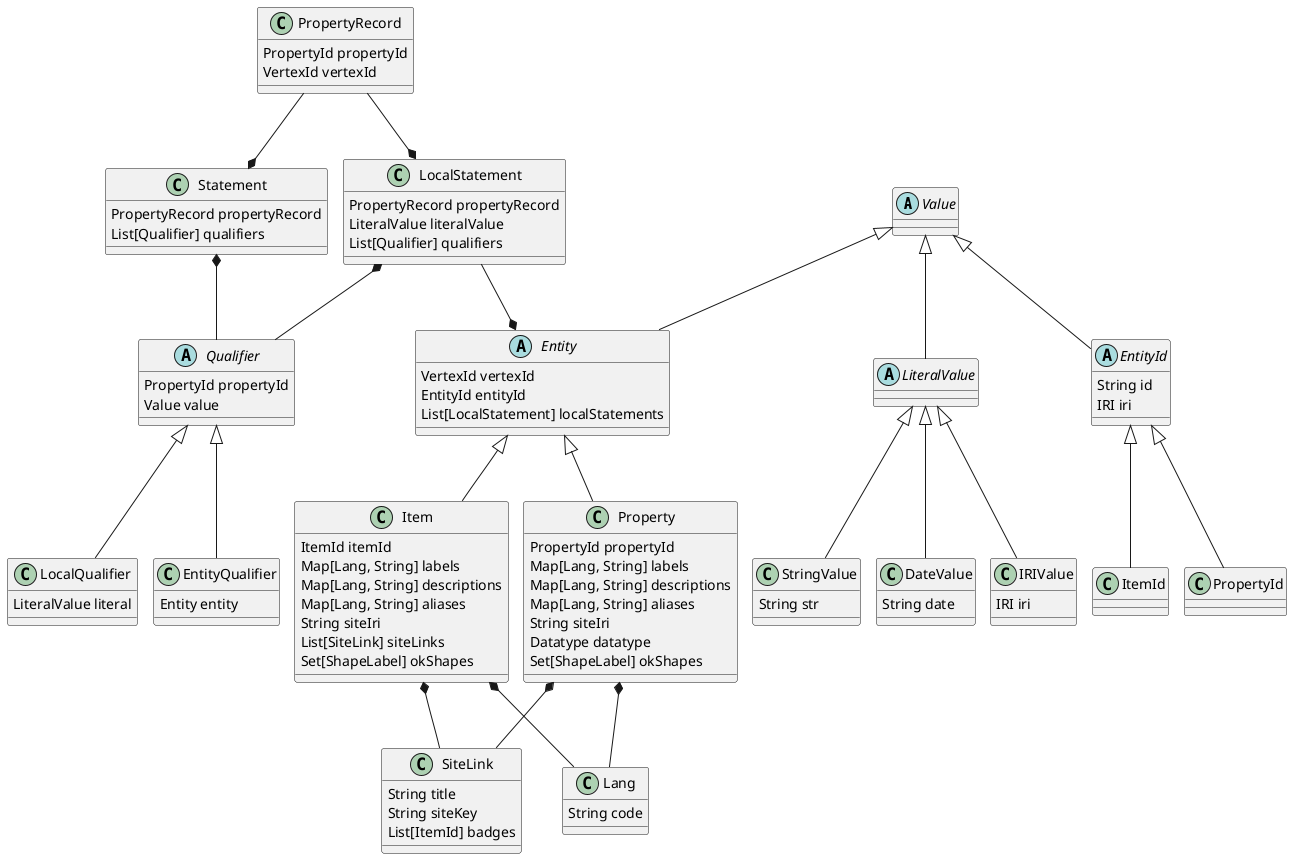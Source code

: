 @startuml
skinparam nodesep 15
skinparam ranksep 66

abstract class Value { }

abstract class Entity extends Value {
    VertexId vertexId
    EntityId entityId
    List[LocalStatement] localStatements
}

class Item extends Entity {
    ItemId itemId
    Map[Lang, String] labels
    Map[Lang, String] descriptions
    Map[Lang, String] aliases
    String siteIri
    List[SiteLink] siteLinks
    Set[ShapeLabel] okShapes
}

class Property extends Entity {
    PropertyId propertyId
    Map[Lang, String] labels
    Map[Lang, String] descriptions
    Map[Lang, String] aliases
    String siteIri
    Datatype datatype
    Set[ShapeLabel] okShapes
}

abstract class LiteralValue extends Value {}

class StringValue extends LiteralValue {
    String str
}

class DateValue extends LiteralValue {
    String date
}

class IRIValue extends LiteralValue {
    IRI iri
}

abstract class Qualifier {
    PropertyId propertyId
    Value value
}

class EntityQualifier extends Qualifier {
    Entity entity
}

class LocalQualifier extends Qualifier {
    LiteralValue literal
}

class Statement {
    PropertyRecord propertyRecord
    List[Qualifier] qualifiers
}

class LocalStatement {
    PropertyRecord propertyRecord
    LiteralValue literalValue
    List[Qualifier] qualifiers
}

class SiteLink {
    String title
    String siteKey
    List[ItemId] badges
}

abstract class EntityId extends Value {
    String id
    IRI iri
}

class PropertyId extends EntityId { }

class ItemId extends EntityId { }

class Lang {
    String code
}

class PropertyRecord {
    PropertyId propertyId
    VertexId vertexId
}

Item *-- SiteLink
Property *-- SiteLink
LocalStatement --* Entity
LocalStatement *-- Qualifier
Statement *-- Qualifier
Item *-- Lang
Property *-- Lang
PropertyRecord --* LocalStatement
PropertyRecord --* Statement
@enduml